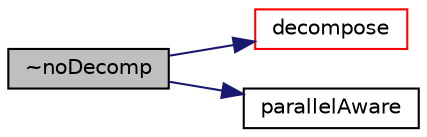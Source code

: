 digraph "~noDecomp"
{
  bgcolor="transparent";
  edge [fontname="Helvetica",fontsize="10",labelfontname="Helvetica",labelfontsize="10"];
  node [fontname="Helvetica",fontsize="10",shape=record];
  rankdir="LR";
  Node2 [label="~noDecomp",height=0.2,width=0.4,color="black", fillcolor="grey75", style="filled", fontcolor="black"];
  Node2 -> Node3 [color="midnightblue",fontsize="10",style="solid",fontname="Helvetica"];
  Node3 [label="decompose",height=0.2,width=0.4,color="red",URL="$a29969.html#a53948dfc81682d0f39159319acbd8cf2",tooltip="Return for every coordinate the wanted processor number. Use the. "];
  Node2 -> Node6 [color="midnightblue",fontsize="10",style="solid",fontname="Helvetica"];
  Node6 [label="parallelAware",height=0.2,width=0.4,color="black",URL="$a29969.html#a633a6cc754e8e20720ad646c342afa3f",tooltip="Manual decompose does not care about proc boundaries - is all. "];
}

